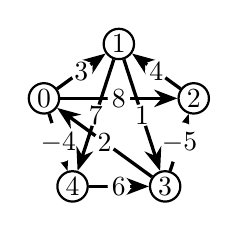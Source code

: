 \begin{tikzpicture}
    \begin{scope}[every node/.style={circle,thick,draw,inner sep=1pt}]
        \node (1) at (0,1) {\(1\)};
        \node (0) at (-0.951 ,0.309) {\(0\)};
        \node (2) at (0.951,0.309) {\(2\)};
        \node (4) at (-0.588,-0.809) {\(4\)};
        \node (3) at (0.588,-0.809) {\(3\)};
    \end{scope}

    \begin{scope}[>={Stealth[black]},
    every node/.style={fill=white,circle,inner sep=0pt},
    every edge/.style={draw=black,very thick}]
    \path [->] (0) edge node {\(3\)} (1);
    \path [->] (0) edge node {\(-4\)} (4);
    \path [->] (4) edge node {\(6\)} (3);
    \path [->] (3) edge node {\(-5\)} (2);
    \path [->] (2) edge node {\(4\)} (1);
    \path [->] (1) edge node {\(7\)} (4);
    \path [->] (1) edge node {\(1\)} (3);
    \path [->] (3) edge node {\(2\)} (0);
    \path [->] (0) edge node {\(8\)} (2);
    \end{scope}
\end{tikzpicture}